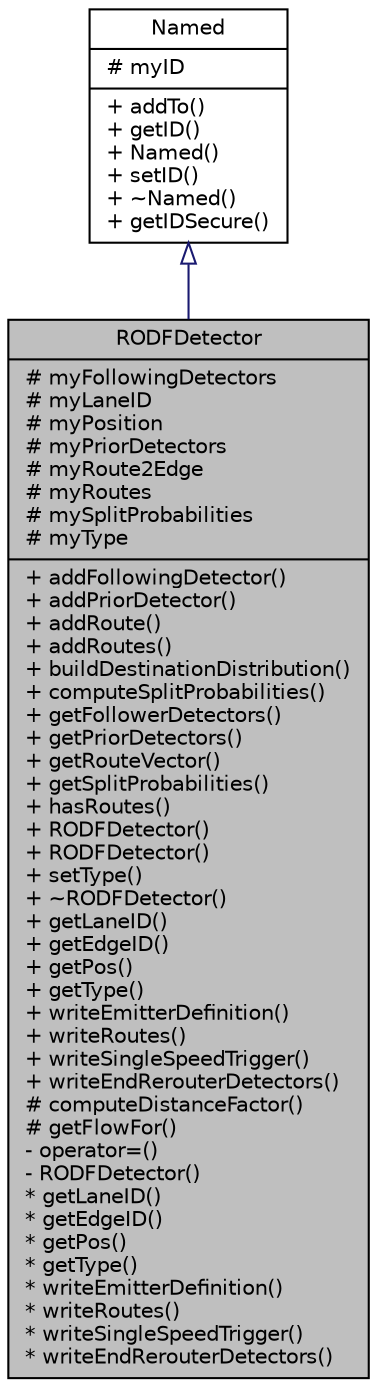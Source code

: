 digraph "RODFDetector"
{
  edge [fontname="Helvetica",fontsize="10",labelfontname="Helvetica",labelfontsize="10"];
  node [fontname="Helvetica",fontsize="10",shape=record];
  Node0 [label="{RODFDetector\n|# myFollowingDetectors\l# myLaneID\l# myPosition\l# myPriorDetectors\l# myRoute2Edge\l# myRoutes\l# mySplitProbabilities\l# myType\l|+ addFollowingDetector()\l+ addPriorDetector()\l+ addRoute()\l+ addRoutes()\l+ buildDestinationDistribution()\l+ computeSplitProbabilities()\l+ getFollowerDetectors()\l+ getPriorDetectors()\l+ getRouteVector()\l+ getSplitProbabilities()\l+ hasRoutes()\l+ RODFDetector()\l+ RODFDetector()\l+ setType()\l+ ~RODFDetector()\l+ getLaneID()\l+ getEdgeID()\l+ getPos()\l+ getType()\l+ writeEmitterDefinition()\l+ writeRoutes()\l+ writeSingleSpeedTrigger()\l+ writeEndRerouterDetectors()\l# computeDistanceFactor()\l# getFlowFor()\l- operator=()\l- RODFDetector()\l* getLaneID()\l* getEdgeID()\l* getPos()\l* getType()\l* writeEmitterDefinition()\l* writeRoutes()\l* writeSingleSpeedTrigger()\l* writeEndRerouterDetectors()\l}",height=0.2,width=0.4,color="black", fillcolor="grey75", style="filled", fontcolor="black"];
  Node1 -> Node0 [dir="back",color="midnightblue",fontsize="10",style="solid",arrowtail="onormal",fontname="Helvetica"];
  Node1 [label="{Named\n|# myID\l|+ addTo()\l+ getID()\l+ Named()\l+ setID()\l+ ~Named()\l+ getIDSecure()\l}",height=0.2,width=0.4,color="black", fillcolor="white", style="filled",URL="$d5/dbf/class_named.html",tooltip="Base class for objects which have an id. "];
}
